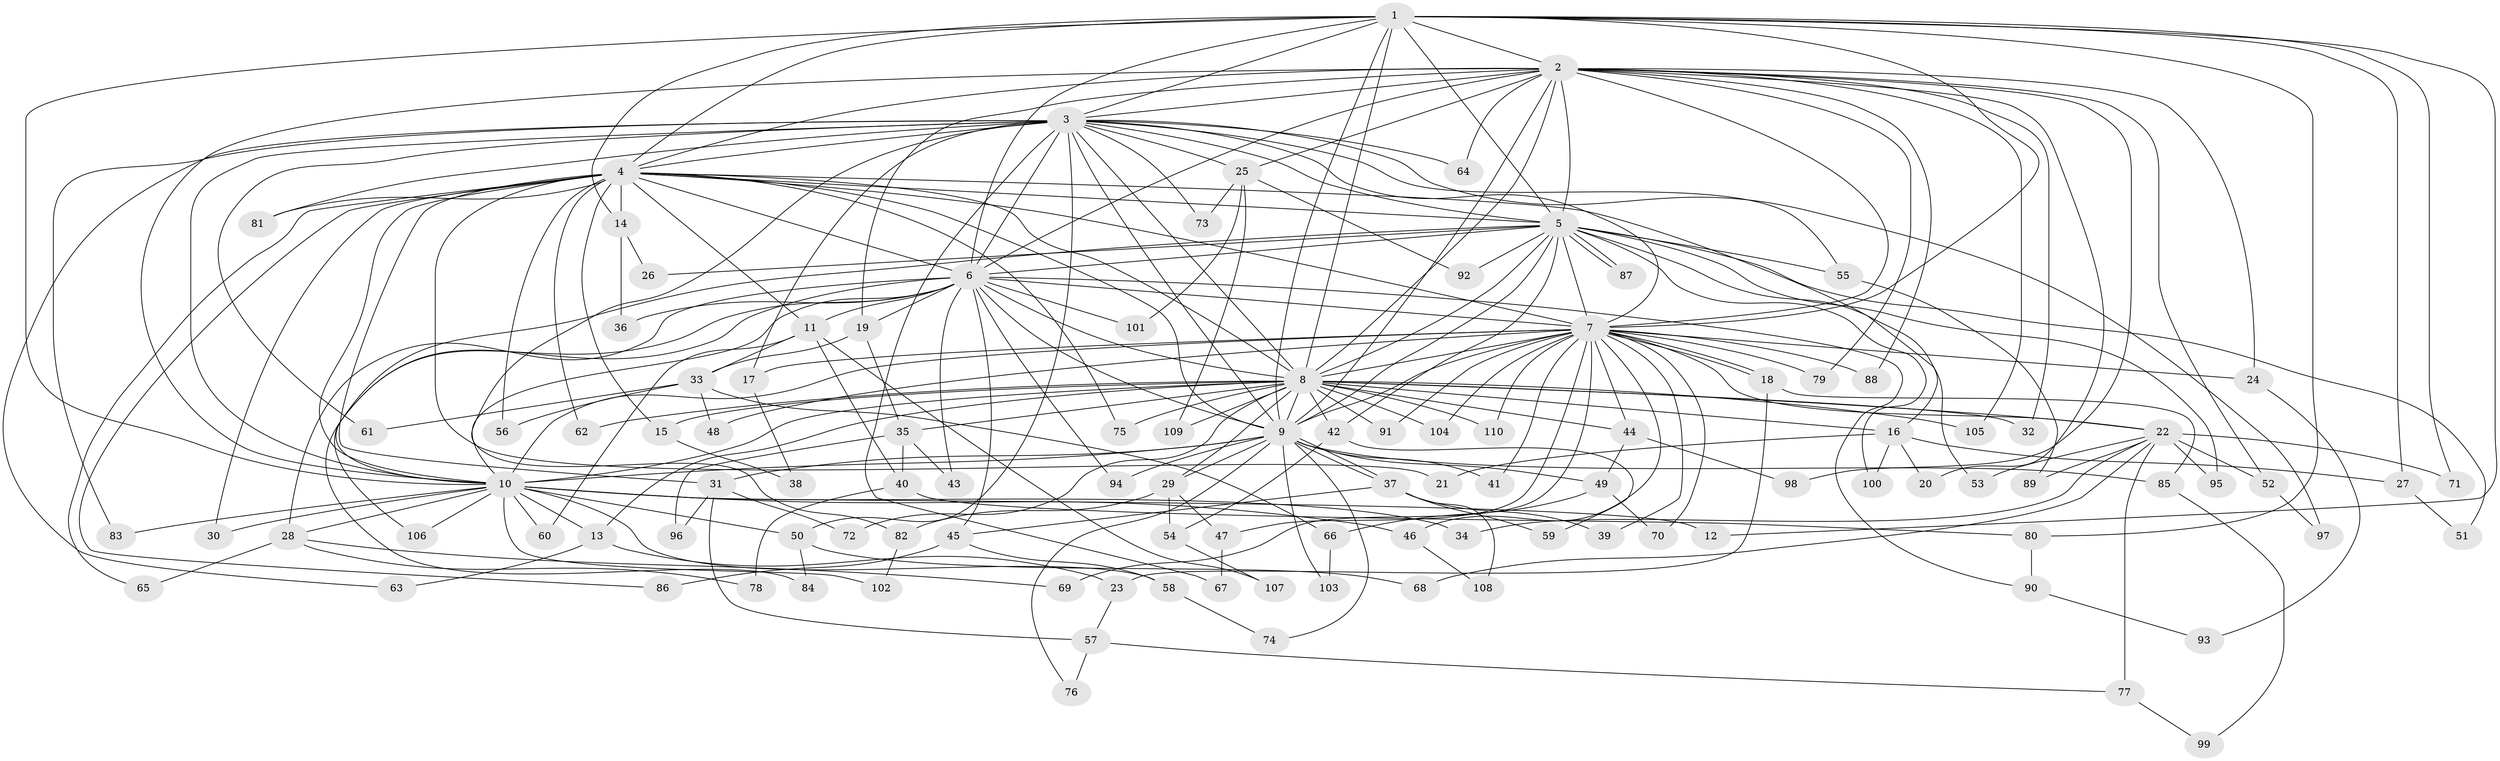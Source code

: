 // coarse degree distribution, {15: 0.011764705882352941, 20: 0.023529411764705882, 21: 0.011764705882352941, 17: 0.011764705882352941, 22: 0.023529411764705882, 25: 0.011764705882352941, 19: 0.023529411764705882, 6: 0.058823529411764705, 2: 0.5058823529411764, 4: 0.09411764705882353, 3: 0.15294117647058825, 5: 0.058823529411764705, 10: 0.011764705882352941}
// Generated by graph-tools (version 1.1) at 2025/41/03/06/25 10:41:44]
// undirected, 110 vertices, 245 edges
graph export_dot {
graph [start="1"]
  node [color=gray90,style=filled];
  1;
  2;
  3;
  4;
  5;
  6;
  7;
  8;
  9;
  10;
  11;
  12;
  13;
  14;
  15;
  16;
  17;
  18;
  19;
  20;
  21;
  22;
  23;
  24;
  25;
  26;
  27;
  28;
  29;
  30;
  31;
  32;
  33;
  34;
  35;
  36;
  37;
  38;
  39;
  40;
  41;
  42;
  43;
  44;
  45;
  46;
  47;
  48;
  49;
  50;
  51;
  52;
  53;
  54;
  55;
  56;
  57;
  58;
  59;
  60;
  61;
  62;
  63;
  64;
  65;
  66;
  67;
  68;
  69;
  70;
  71;
  72;
  73;
  74;
  75;
  76;
  77;
  78;
  79;
  80;
  81;
  82;
  83;
  84;
  85;
  86;
  87;
  88;
  89;
  90;
  91;
  92;
  93;
  94;
  95;
  96;
  97;
  98;
  99;
  100;
  101;
  102;
  103;
  104;
  105;
  106;
  107;
  108;
  109;
  110;
  1 -- 2;
  1 -- 3;
  1 -- 4;
  1 -- 5;
  1 -- 6;
  1 -- 7;
  1 -- 8;
  1 -- 9;
  1 -- 10;
  1 -- 12;
  1 -- 14;
  1 -- 27;
  1 -- 71;
  1 -- 80;
  2 -- 3;
  2 -- 4;
  2 -- 5;
  2 -- 6;
  2 -- 7;
  2 -- 8;
  2 -- 9;
  2 -- 10;
  2 -- 19;
  2 -- 20;
  2 -- 24;
  2 -- 25;
  2 -- 32;
  2 -- 52;
  2 -- 64;
  2 -- 79;
  2 -- 88;
  2 -- 98;
  2 -- 105;
  3 -- 4;
  3 -- 5;
  3 -- 6;
  3 -- 7;
  3 -- 8;
  3 -- 9;
  3 -- 10;
  3 -- 17;
  3 -- 25;
  3 -- 50;
  3 -- 55;
  3 -- 61;
  3 -- 63;
  3 -- 64;
  3 -- 67;
  3 -- 73;
  3 -- 81;
  3 -- 82;
  3 -- 83;
  3 -- 97;
  4 -- 5;
  4 -- 6;
  4 -- 7;
  4 -- 8;
  4 -- 9;
  4 -- 10;
  4 -- 11;
  4 -- 14;
  4 -- 15;
  4 -- 16;
  4 -- 21;
  4 -- 30;
  4 -- 31;
  4 -- 56;
  4 -- 62;
  4 -- 65;
  4 -- 75;
  4 -- 81;
  4 -- 86;
  5 -- 6;
  5 -- 7;
  5 -- 8;
  5 -- 9;
  5 -- 10;
  5 -- 26;
  5 -- 42;
  5 -- 51;
  5 -- 53;
  5 -- 55;
  5 -- 87;
  5 -- 87;
  5 -- 92;
  5 -- 95;
  5 -- 100;
  6 -- 7;
  6 -- 8;
  6 -- 9;
  6 -- 10;
  6 -- 11;
  6 -- 19;
  6 -- 28;
  6 -- 36;
  6 -- 43;
  6 -- 45;
  6 -- 84;
  6 -- 90;
  6 -- 94;
  6 -- 101;
  6 -- 106;
  7 -- 8;
  7 -- 9;
  7 -- 10;
  7 -- 17;
  7 -- 18;
  7 -- 18;
  7 -- 22;
  7 -- 24;
  7 -- 39;
  7 -- 41;
  7 -- 44;
  7 -- 46;
  7 -- 47;
  7 -- 48;
  7 -- 69;
  7 -- 70;
  7 -- 79;
  7 -- 88;
  7 -- 91;
  7 -- 104;
  7 -- 110;
  8 -- 9;
  8 -- 10;
  8 -- 13;
  8 -- 15;
  8 -- 16;
  8 -- 22;
  8 -- 29;
  8 -- 32;
  8 -- 35;
  8 -- 42;
  8 -- 44;
  8 -- 62;
  8 -- 72;
  8 -- 75;
  8 -- 91;
  8 -- 104;
  8 -- 105;
  8 -- 109;
  8 -- 110;
  9 -- 10;
  9 -- 29;
  9 -- 31;
  9 -- 37;
  9 -- 37;
  9 -- 41;
  9 -- 49;
  9 -- 74;
  9 -- 76;
  9 -- 85;
  9 -- 94;
  9 -- 103;
  10 -- 12;
  10 -- 13;
  10 -- 28;
  10 -- 30;
  10 -- 34;
  10 -- 46;
  10 -- 50;
  10 -- 58;
  10 -- 60;
  10 -- 83;
  10 -- 102;
  10 -- 106;
  11 -- 33;
  11 -- 40;
  11 -- 60;
  11 -- 107;
  13 -- 23;
  13 -- 63;
  14 -- 26;
  14 -- 36;
  15 -- 38;
  16 -- 20;
  16 -- 21;
  16 -- 27;
  16 -- 100;
  17 -- 38;
  18 -- 23;
  18 -- 85;
  19 -- 33;
  19 -- 35;
  22 -- 34;
  22 -- 52;
  22 -- 53;
  22 -- 68;
  22 -- 71;
  22 -- 77;
  22 -- 89;
  22 -- 95;
  23 -- 57;
  24 -- 93;
  25 -- 73;
  25 -- 92;
  25 -- 101;
  25 -- 109;
  27 -- 51;
  28 -- 65;
  28 -- 69;
  28 -- 78;
  29 -- 47;
  29 -- 54;
  29 -- 82;
  31 -- 57;
  31 -- 72;
  31 -- 96;
  33 -- 48;
  33 -- 56;
  33 -- 61;
  33 -- 66;
  35 -- 40;
  35 -- 43;
  35 -- 96;
  37 -- 39;
  37 -- 45;
  37 -- 59;
  37 -- 108;
  40 -- 78;
  40 -- 80;
  42 -- 54;
  42 -- 59;
  44 -- 49;
  44 -- 98;
  45 -- 58;
  45 -- 86;
  46 -- 108;
  47 -- 67;
  49 -- 66;
  49 -- 70;
  50 -- 68;
  50 -- 84;
  52 -- 97;
  54 -- 107;
  55 -- 89;
  57 -- 76;
  57 -- 77;
  58 -- 74;
  66 -- 103;
  77 -- 99;
  80 -- 90;
  82 -- 102;
  85 -- 99;
  90 -- 93;
}
